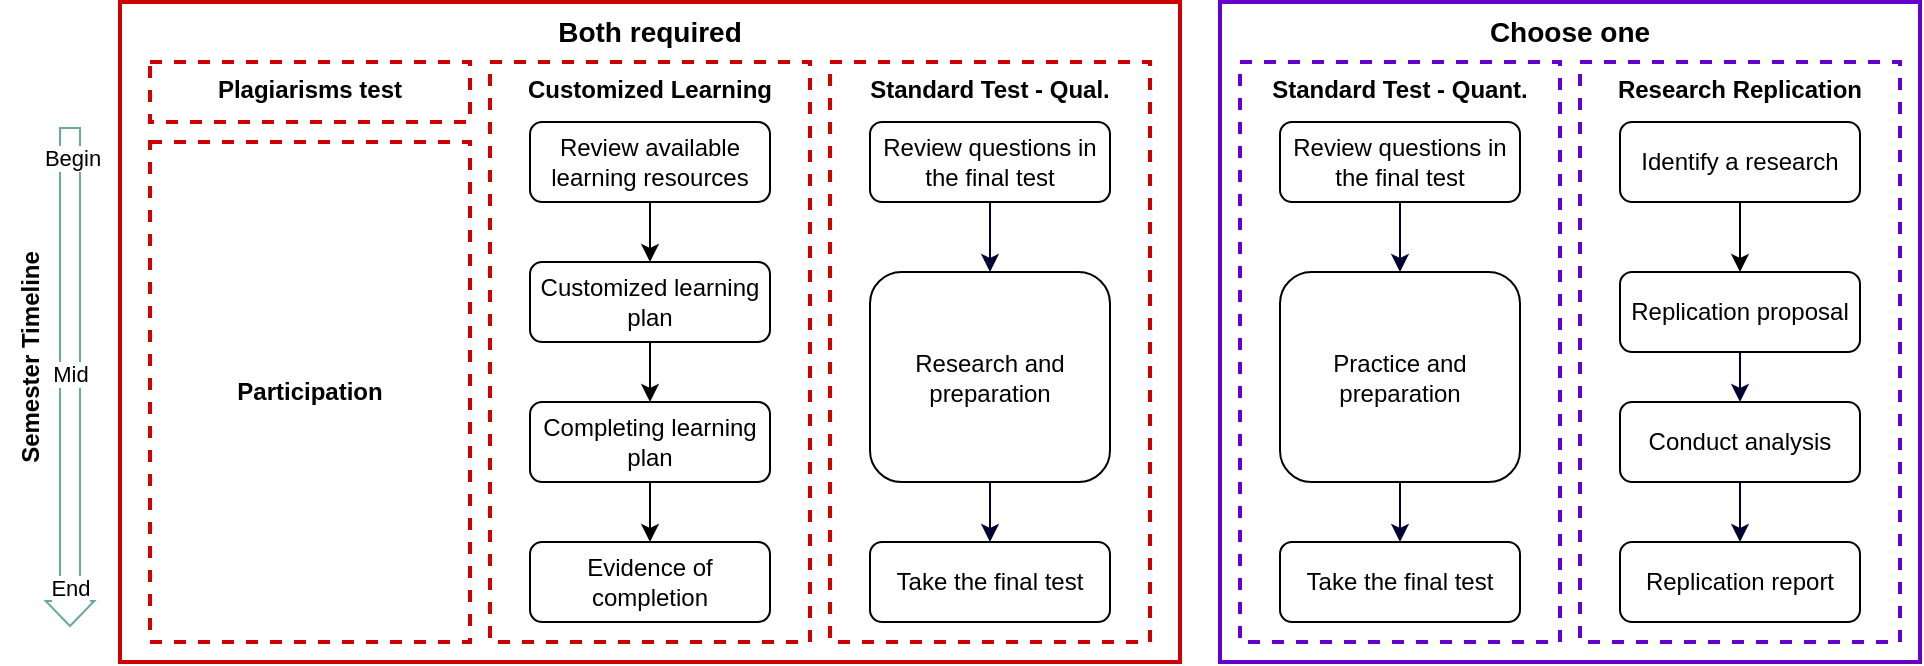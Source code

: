 <mxfile version="17.2.4" type="device" pages="2"><diagram id="5ewmfXw2pR-sSzMbYpwn" name="assignments"><mxGraphModel dx="2062" dy="1235" grid="1" gridSize="10" guides="1" tooltips="1" connect="1" arrows="1" fold="1" page="1" pageScale="1" pageWidth="1100" pageHeight="850" math="0" shadow="0"><root><mxCell id="0"/><mxCell id="1" parent="0"/><mxCell id="eTdBBrFw8ZxJ9AWhuwt8-3" value="" style="group" vertex="1" connectable="0" parent="1"><mxGeometry x="70" y="260" width="960" height="330" as="geometry"/></mxCell><mxCell id="TDlUmRrDD9uQwG5Gg8z7-28" value="&lt;b&gt;&lt;font style=&quot;font-size: 14px&quot;&gt;Both required&lt;/font&gt;&lt;/b&gt;" style="rounded=0;whiteSpace=wrap;html=1;fillColor=none;verticalAlign=top;strokeColor=#CC0000;strokeWidth=2;" parent="eTdBBrFw8ZxJ9AWhuwt8-3" vertex="1"><mxGeometry x="60" width="530" height="330" as="geometry"/></mxCell><mxCell id="TDlUmRrDD9uQwG5Gg8z7-16" value="&lt;b&gt;Standard Test - Qual.&lt;/b&gt;" style="rounded=0;whiteSpace=wrap;html=1;fillColor=none;dashed=1;verticalAlign=top;strokeColor=#CC0000;strokeWidth=2;" parent="eTdBBrFw8ZxJ9AWhuwt8-3" vertex="1"><mxGeometry x="415" y="30" width="160" height="290" as="geometry"/></mxCell><mxCell id="TDlUmRrDD9uQwG5Gg8z7-5" value="Review available learning resources" style="whiteSpace=wrap;html=1;rounded=1;" parent="eTdBBrFw8ZxJ9AWhuwt8-3" vertex="1"><mxGeometry x="265" y="60" width="120" height="40" as="geometry"/></mxCell><mxCell id="TDlUmRrDD9uQwG5Gg8z7-7" value="Customized learning plan" style="whiteSpace=wrap;html=1;rounded=1;" parent="eTdBBrFw8ZxJ9AWhuwt8-3" vertex="1"><mxGeometry x="265" y="130" width="120" height="40" as="geometry"/></mxCell><mxCell id="TDlUmRrDD9uQwG5Gg8z7-8" value="" style="edgeStyle=orthogonalEdgeStyle;rounded=0;orthogonalLoop=1;jettySize=auto;html=1;" parent="eTdBBrFw8ZxJ9AWhuwt8-3" source="TDlUmRrDD9uQwG5Gg8z7-5" target="TDlUmRrDD9uQwG5Gg8z7-7" edge="1"><mxGeometry relative="1" as="geometry"/></mxCell><mxCell id="TDlUmRrDD9uQwG5Gg8z7-9" value="Completing learning plan" style="whiteSpace=wrap;html=1;rounded=1;" parent="eTdBBrFw8ZxJ9AWhuwt8-3" vertex="1"><mxGeometry x="265" y="200" width="120" height="40" as="geometry"/></mxCell><mxCell id="TDlUmRrDD9uQwG5Gg8z7-10" value="" style="edgeStyle=orthogonalEdgeStyle;rounded=0;orthogonalLoop=1;jettySize=auto;html=1;" parent="eTdBBrFw8ZxJ9AWhuwt8-3" source="TDlUmRrDD9uQwG5Gg8z7-7" target="TDlUmRrDD9uQwG5Gg8z7-9" edge="1"><mxGeometry relative="1" as="geometry"/></mxCell><mxCell id="TDlUmRrDD9uQwG5Gg8z7-11" value="Evidence of completion" style="whiteSpace=wrap;html=1;rounded=1;" parent="eTdBBrFw8ZxJ9AWhuwt8-3" vertex="1"><mxGeometry x="265" y="270" width="120" height="40" as="geometry"/></mxCell><mxCell id="TDlUmRrDD9uQwG5Gg8z7-12" value="" style="edgeStyle=orthogonalEdgeStyle;rounded=0;orthogonalLoop=1;jettySize=auto;html=1;" parent="eTdBBrFw8ZxJ9AWhuwt8-3" source="TDlUmRrDD9uQwG5Gg8z7-9" target="TDlUmRrDD9uQwG5Gg8z7-11" edge="1"><mxGeometry relative="1" as="geometry"/></mxCell><mxCell id="TDlUmRrDD9uQwG5Gg8z7-13" value="Review questions in the final test" style="whiteSpace=wrap;html=1;rounded=1;" parent="eTdBBrFw8ZxJ9AWhuwt8-3" vertex="1"><mxGeometry x="435" y="60" width="120" height="40" as="geometry"/></mxCell><mxCell id="TDlUmRrDD9uQwG5Gg8z7-14" value="&lt;b&gt;Customized Learning&lt;/b&gt;" style="rounded=0;whiteSpace=wrap;html=1;fillColor=none;dashed=1;verticalAlign=top;strokeColor=#CC0000;strokeWidth=2;" parent="eTdBBrFw8ZxJ9AWhuwt8-3" vertex="1"><mxGeometry x="245" y="30" width="160" height="290" as="geometry"/></mxCell><mxCell id="TDlUmRrDD9uQwG5Gg8z7-15" value="Take the final test" style="whiteSpace=wrap;html=1;rounded=1;" parent="eTdBBrFw8ZxJ9AWhuwt8-3" vertex="1"><mxGeometry x="435" y="270" width="120" height="40" as="geometry"/></mxCell><mxCell id="TDlUmRrDD9uQwG5Gg8z7-18" value="&lt;b&gt;Research Replication&lt;/b&gt;" style="rounded=0;whiteSpace=wrap;html=1;fillColor=none;dashed=1;verticalAlign=top;strokeColor=#6600CC;strokeWidth=2;" parent="eTdBBrFw8ZxJ9AWhuwt8-3" vertex="1"><mxGeometry x="790" y="30" width="160" height="290" as="geometry"/></mxCell><mxCell id="TDlUmRrDD9uQwG5Gg8z7-19" value="Identify a research" style="whiteSpace=wrap;html=1;rounded=1;" parent="eTdBBrFw8ZxJ9AWhuwt8-3" vertex="1"><mxGeometry x="810" y="60" width="120" height="40" as="geometry"/></mxCell><mxCell id="TDlUmRrDD9uQwG5Gg8z7-20" value="Replication proposal" style="whiteSpace=wrap;html=1;rounded=1;" parent="eTdBBrFw8ZxJ9AWhuwt8-3" vertex="1"><mxGeometry x="810" y="135" width="120" height="40" as="geometry"/></mxCell><mxCell id="TDlUmRrDD9uQwG5Gg8z7-26" style="edgeStyle=orthogonalEdgeStyle;rounded=0;orthogonalLoop=1;jettySize=auto;html=1;entryX=0.5;entryY=0;entryDx=0;entryDy=0;" parent="eTdBBrFw8ZxJ9AWhuwt8-3" source="TDlUmRrDD9uQwG5Gg8z7-19" target="TDlUmRrDD9uQwG5Gg8z7-20" edge="1"><mxGeometry relative="1" as="geometry"/></mxCell><mxCell id="TDlUmRrDD9uQwG5Gg8z7-21" value="&lt;b&gt;Standard Test - Quant.&lt;/b&gt;" style="rounded=0;whiteSpace=wrap;html=1;fillColor=none;dashed=1;verticalAlign=top;strokeColor=#6600CC;strokeWidth=2;" parent="eTdBBrFw8ZxJ9AWhuwt8-3" vertex="1"><mxGeometry x="620" y="30" width="160" height="290" as="geometry"/></mxCell><mxCell id="TDlUmRrDD9uQwG5Gg8z7-23" value="Review questions in the final test" style="whiteSpace=wrap;html=1;rounded=1;" parent="eTdBBrFw8ZxJ9AWhuwt8-3" vertex="1"><mxGeometry x="640" y="60" width="120" height="40" as="geometry"/></mxCell><mxCell id="TDlUmRrDD9uQwG5Gg8z7-24" value="Take the final test" style="whiteSpace=wrap;html=1;rounded=1;" parent="eTdBBrFw8ZxJ9AWhuwt8-3" vertex="1"><mxGeometry x="640" y="270" width="120" height="40" as="geometry"/></mxCell><mxCell id="TDlUmRrDD9uQwG5Gg8z7-25" value="Replication report" style="whiteSpace=wrap;html=1;rounded=1;" parent="eTdBBrFw8ZxJ9AWhuwt8-3" vertex="1"><mxGeometry x="810" y="270" width="120" height="40" as="geometry"/></mxCell><mxCell id="TDlUmRrDD9uQwG5Gg8z7-29" value="&lt;b&gt;&lt;font style=&quot;font-size: 14px&quot;&gt;Choose one&lt;/font&gt;&lt;/b&gt;" style="rounded=0;whiteSpace=wrap;html=1;fillColor=none;verticalAlign=top;strokeColor=#6600CC;strokeWidth=2;" parent="eTdBBrFw8ZxJ9AWhuwt8-3" vertex="1"><mxGeometry x="610" width="350" height="330" as="geometry"/></mxCell><mxCell id="TDlUmRrDD9uQwG5Gg8z7-32" value="" style="shape=flexArrow;endArrow=classic;html=1;rounded=0;strokeColor=#67AB9F;endWidth=13.333;endSize=3.833;" parent="eTdBBrFw8ZxJ9AWhuwt8-3" edge="1"><mxGeometry width="50" height="50" relative="1" as="geometry"><mxPoint x="35" y="62.5" as="sourcePoint"/><mxPoint x="35" y="312.5" as="targetPoint"/></mxGeometry></mxCell><mxCell id="TDlUmRrDD9uQwG5Gg8z7-39" value="Begin" style="edgeLabel;html=1;align=center;verticalAlign=middle;resizable=0;points=[];" parent="TDlUmRrDD9uQwG5Gg8z7-32" vertex="1" connectable="0"><mxGeometry x="-0.102" y="1" relative="1" as="geometry"><mxPoint y="-97" as="offset"/></mxGeometry></mxCell><mxCell id="TDlUmRrDD9uQwG5Gg8z7-40" value="Mid" style="edgeLabel;html=1;align=center;verticalAlign=middle;resizable=0;points=[];" parent="TDlUmRrDD9uQwG5Gg8z7-32" vertex="1" connectable="0"><mxGeometry x="-0.119" relative="1" as="geometry"><mxPoint y="13" as="offset"/></mxGeometry></mxCell><mxCell id="TDlUmRrDD9uQwG5Gg8z7-41" value="End" style="edgeLabel;html=1;align=center;verticalAlign=middle;resizable=0;points=[];" parent="TDlUmRrDD9uQwG5Gg8z7-32" vertex="1" connectable="0"><mxGeometry x="0.84" relative="1" as="geometry"><mxPoint as="offset"/></mxGeometry></mxCell><mxCell id="TDlUmRrDD9uQwG5Gg8z7-45" style="edgeStyle=orthogonalEdgeStyle;rounded=0;orthogonalLoop=1;jettySize=auto;html=1;exitX=0.5;exitY=1;exitDx=0;exitDy=0;entryX=0.5;entryY=0;entryDx=0;entryDy=0;strokeColor=#000033;" parent="eTdBBrFw8ZxJ9AWhuwt8-3" source="TDlUmRrDD9uQwG5Gg8z7-42" target="TDlUmRrDD9uQwG5Gg8z7-15" edge="1"><mxGeometry relative="1" as="geometry"/></mxCell><mxCell id="TDlUmRrDD9uQwG5Gg8z7-42" value="Research and preparation" style="whiteSpace=wrap;html=1;rounded=1;" parent="eTdBBrFw8ZxJ9AWhuwt8-3" vertex="1"><mxGeometry x="435" y="135" width="120" height="105" as="geometry"/></mxCell><mxCell id="TDlUmRrDD9uQwG5Gg8z7-44" style="edgeStyle=orthogonalEdgeStyle;rounded=0;orthogonalLoop=1;jettySize=auto;html=1;entryX=0.5;entryY=0;entryDx=0;entryDy=0;strokeColor=#000033;" parent="eTdBBrFw8ZxJ9AWhuwt8-3" source="TDlUmRrDD9uQwG5Gg8z7-13" target="TDlUmRrDD9uQwG5Gg8z7-42" edge="1"><mxGeometry relative="1" as="geometry"/></mxCell><mxCell id="TDlUmRrDD9uQwG5Gg8z7-48" style="edgeStyle=orthogonalEdgeStyle;rounded=0;orthogonalLoop=1;jettySize=auto;html=1;exitX=0.5;exitY=1;exitDx=0;exitDy=0;entryX=0.5;entryY=0;entryDx=0;entryDy=0;strokeColor=#000033;" parent="eTdBBrFw8ZxJ9AWhuwt8-3" source="TDlUmRrDD9uQwG5Gg8z7-46" target="TDlUmRrDD9uQwG5Gg8z7-24" edge="1"><mxGeometry relative="1" as="geometry"/></mxCell><mxCell id="TDlUmRrDD9uQwG5Gg8z7-46" value="Practice and preparation" style="whiteSpace=wrap;html=1;rounded=1;" parent="eTdBBrFw8ZxJ9AWhuwt8-3" vertex="1"><mxGeometry x="640" y="135" width="120" height="105" as="geometry"/></mxCell><mxCell id="TDlUmRrDD9uQwG5Gg8z7-47" style="edgeStyle=orthogonalEdgeStyle;rounded=0;orthogonalLoop=1;jettySize=auto;html=1;entryX=0.5;entryY=0;entryDx=0;entryDy=0;strokeColor=#000033;" parent="eTdBBrFw8ZxJ9AWhuwt8-3" source="TDlUmRrDD9uQwG5Gg8z7-23" target="TDlUmRrDD9uQwG5Gg8z7-46" edge="1"><mxGeometry relative="1" as="geometry"/></mxCell><mxCell id="TDlUmRrDD9uQwG5Gg8z7-51" style="edgeStyle=orthogonalEdgeStyle;rounded=0;orthogonalLoop=1;jettySize=auto;html=1;exitX=0.5;exitY=1;exitDx=0;exitDy=0;entryX=0.5;entryY=0;entryDx=0;entryDy=0;strokeColor=#000033;" parent="eTdBBrFw8ZxJ9AWhuwt8-3" source="TDlUmRrDD9uQwG5Gg8z7-49" target="TDlUmRrDD9uQwG5Gg8z7-25" edge="1"><mxGeometry relative="1" as="geometry"/></mxCell><mxCell id="TDlUmRrDD9uQwG5Gg8z7-49" value="Conduct analysis" style="whiteSpace=wrap;html=1;rounded=1;" parent="eTdBBrFw8ZxJ9AWhuwt8-3" vertex="1"><mxGeometry x="810" y="200" width="120" height="40" as="geometry"/></mxCell><mxCell id="TDlUmRrDD9uQwG5Gg8z7-50" style="edgeStyle=orthogonalEdgeStyle;rounded=0;orthogonalLoop=1;jettySize=auto;html=1;exitX=0.5;exitY=1;exitDx=0;exitDy=0;entryX=0.5;entryY=0;entryDx=0;entryDy=0;strokeColor=#000033;" parent="eTdBBrFw8ZxJ9AWhuwt8-3" source="TDlUmRrDD9uQwG5Gg8z7-20" target="TDlUmRrDD9uQwG5Gg8z7-49" edge="1"><mxGeometry relative="1" as="geometry"/></mxCell><mxCell id="TDlUmRrDD9uQwG5Gg8z7-52" value="&lt;b&gt;Semester Timeline&lt;/b&gt;" style="text;html=1;strokeColor=none;fillColor=none;align=center;verticalAlign=middle;whiteSpace=wrap;rounded=0;dashed=1;rotation=-90;" parent="eTdBBrFw8ZxJ9AWhuwt8-3" vertex="1"><mxGeometry x="-55" y="162.5" width="140" height="30" as="geometry"/></mxCell><mxCell id="eTdBBrFw8ZxJ9AWhuwt8-1" value="&lt;b&gt;Plagiarisms test&lt;/b&gt;" style="rounded=0;whiteSpace=wrap;html=1;fillColor=none;dashed=1;verticalAlign=top;strokeColor=#CC0000;strokeWidth=2;" vertex="1" parent="eTdBBrFw8ZxJ9AWhuwt8-3"><mxGeometry x="75" y="30" width="160" height="30" as="geometry"/></mxCell><mxCell id="eTdBBrFw8ZxJ9AWhuwt8-2" value="&lt;b&gt;Participation&lt;/b&gt;" style="rounded=0;whiteSpace=wrap;html=1;fillColor=none;dashed=1;verticalAlign=middle;strokeColor=#CC0000;strokeWidth=2;" vertex="1" parent="eTdBBrFw8ZxJ9AWhuwt8-3"><mxGeometry x="75" y="70" width="160" height="250" as="geometry"/></mxCell></root></mxGraphModel></diagram><diagram id="el9ygHsBGXqTts5dl9xe" name="Page-2"><mxGraphModel dx="2046" dy="1235" grid="1" gridSize="10" guides="1" tooltips="1" connect="1" arrows="1" fold="1" page="1" pageScale="1" pageWidth="850" pageHeight="1100" math="0" shadow="0"><root><mxCell id="0"/><mxCell id="1" parent="0"/></root></mxGraphModel></diagram></mxfile>